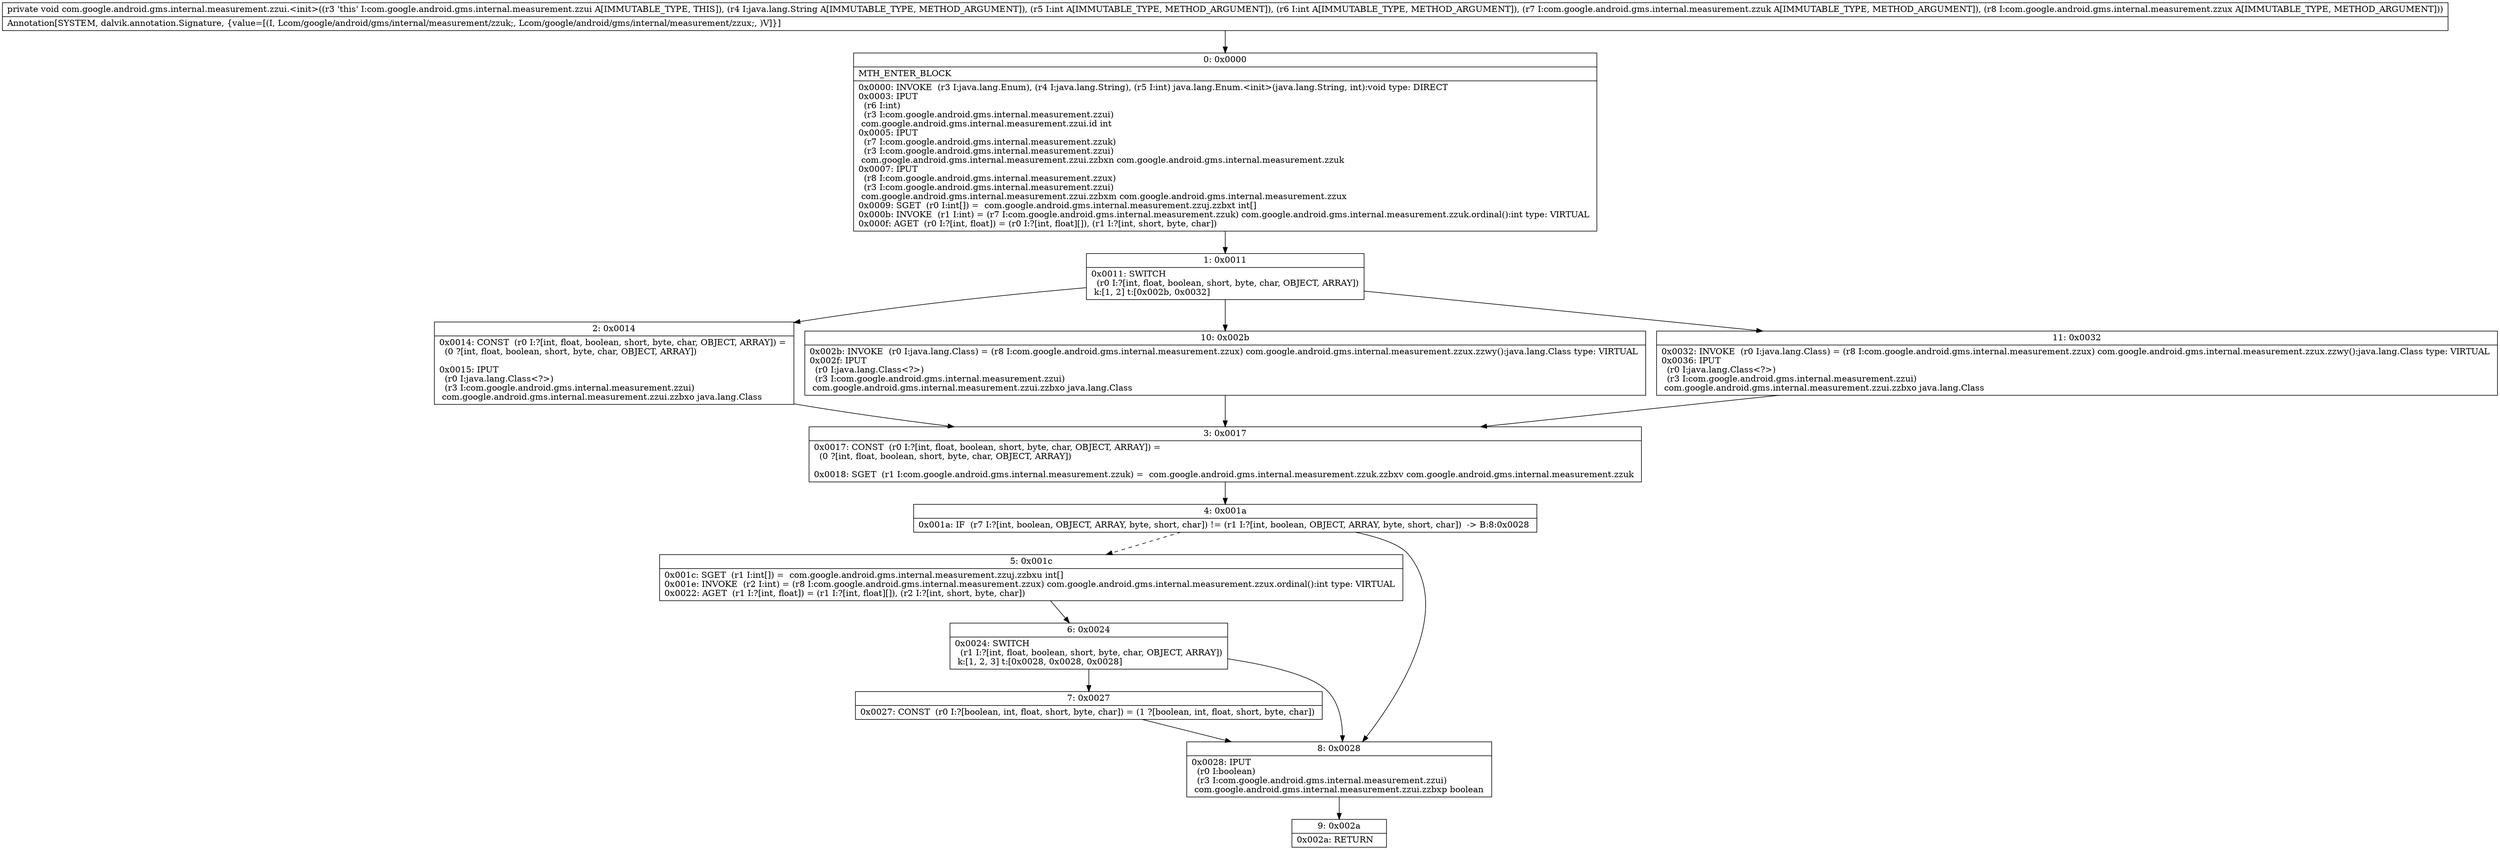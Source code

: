 digraph "CFG forcom.google.android.gms.internal.measurement.zzui.\<init\>(Ljava\/lang\/String;IILcom\/google\/android\/gms\/internal\/measurement\/zzuk;Lcom\/google\/android\/gms\/internal\/measurement\/zzux;)V" {
Node_0 [shape=record,label="{0\:\ 0x0000|MTH_ENTER_BLOCK\l|0x0000: INVOKE  (r3 I:java.lang.Enum), (r4 I:java.lang.String), (r5 I:int) java.lang.Enum.\<init\>(java.lang.String, int):void type: DIRECT \l0x0003: IPUT  \l  (r6 I:int)\l  (r3 I:com.google.android.gms.internal.measurement.zzui)\l com.google.android.gms.internal.measurement.zzui.id int \l0x0005: IPUT  \l  (r7 I:com.google.android.gms.internal.measurement.zzuk)\l  (r3 I:com.google.android.gms.internal.measurement.zzui)\l com.google.android.gms.internal.measurement.zzui.zzbxn com.google.android.gms.internal.measurement.zzuk \l0x0007: IPUT  \l  (r8 I:com.google.android.gms.internal.measurement.zzux)\l  (r3 I:com.google.android.gms.internal.measurement.zzui)\l com.google.android.gms.internal.measurement.zzui.zzbxm com.google.android.gms.internal.measurement.zzux \l0x0009: SGET  (r0 I:int[]) =  com.google.android.gms.internal.measurement.zzuj.zzbxt int[] \l0x000b: INVOKE  (r1 I:int) = (r7 I:com.google.android.gms.internal.measurement.zzuk) com.google.android.gms.internal.measurement.zzuk.ordinal():int type: VIRTUAL \l0x000f: AGET  (r0 I:?[int, float]) = (r0 I:?[int, float][]), (r1 I:?[int, short, byte, char]) \l}"];
Node_1 [shape=record,label="{1\:\ 0x0011|0x0011: SWITCH  \l  (r0 I:?[int, float, boolean, short, byte, char, OBJECT, ARRAY])\l k:[1, 2] t:[0x002b, 0x0032] \l}"];
Node_2 [shape=record,label="{2\:\ 0x0014|0x0014: CONST  (r0 I:?[int, float, boolean, short, byte, char, OBJECT, ARRAY]) = \l  (0 ?[int, float, boolean, short, byte, char, OBJECT, ARRAY])\l \l0x0015: IPUT  \l  (r0 I:java.lang.Class\<?\>)\l  (r3 I:com.google.android.gms.internal.measurement.zzui)\l com.google.android.gms.internal.measurement.zzui.zzbxo java.lang.Class \l}"];
Node_3 [shape=record,label="{3\:\ 0x0017|0x0017: CONST  (r0 I:?[int, float, boolean, short, byte, char, OBJECT, ARRAY]) = \l  (0 ?[int, float, boolean, short, byte, char, OBJECT, ARRAY])\l \l0x0018: SGET  (r1 I:com.google.android.gms.internal.measurement.zzuk) =  com.google.android.gms.internal.measurement.zzuk.zzbxv com.google.android.gms.internal.measurement.zzuk \l}"];
Node_4 [shape=record,label="{4\:\ 0x001a|0x001a: IF  (r7 I:?[int, boolean, OBJECT, ARRAY, byte, short, char]) != (r1 I:?[int, boolean, OBJECT, ARRAY, byte, short, char])  \-\> B:8:0x0028 \l}"];
Node_5 [shape=record,label="{5\:\ 0x001c|0x001c: SGET  (r1 I:int[]) =  com.google.android.gms.internal.measurement.zzuj.zzbxu int[] \l0x001e: INVOKE  (r2 I:int) = (r8 I:com.google.android.gms.internal.measurement.zzux) com.google.android.gms.internal.measurement.zzux.ordinal():int type: VIRTUAL \l0x0022: AGET  (r1 I:?[int, float]) = (r1 I:?[int, float][]), (r2 I:?[int, short, byte, char]) \l}"];
Node_6 [shape=record,label="{6\:\ 0x0024|0x0024: SWITCH  \l  (r1 I:?[int, float, boolean, short, byte, char, OBJECT, ARRAY])\l k:[1, 2, 3] t:[0x0028, 0x0028, 0x0028] \l}"];
Node_7 [shape=record,label="{7\:\ 0x0027|0x0027: CONST  (r0 I:?[boolean, int, float, short, byte, char]) = (1 ?[boolean, int, float, short, byte, char]) \l}"];
Node_8 [shape=record,label="{8\:\ 0x0028|0x0028: IPUT  \l  (r0 I:boolean)\l  (r3 I:com.google.android.gms.internal.measurement.zzui)\l com.google.android.gms.internal.measurement.zzui.zzbxp boolean \l}"];
Node_9 [shape=record,label="{9\:\ 0x002a|0x002a: RETURN   \l}"];
Node_10 [shape=record,label="{10\:\ 0x002b|0x002b: INVOKE  (r0 I:java.lang.Class) = (r8 I:com.google.android.gms.internal.measurement.zzux) com.google.android.gms.internal.measurement.zzux.zzwy():java.lang.Class type: VIRTUAL \l0x002f: IPUT  \l  (r0 I:java.lang.Class\<?\>)\l  (r3 I:com.google.android.gms.internal.measurement.zzui)\l com.google.android.gms.internal.measurement.zzui.zzbxo java.lang.Class \l}"];
Node_11 [shape=record,label="{11\:\ 0x0032|0x0032: INVOKE  (r0 I:java.lang.Class) = (r8 I:com.google.android.gms.internal.measurement.zzux) com.google.android.gms.internal.measurement.zzux.zzwy():java.lang.Class type: VIRTUAL \l0x0036: IPUT  \l  (r0 I:java.lang.Class\<?\>)\l  (r3 I:com.google.android.gms.internal.measurement.zzui)\l com.google.android.gms.internal.measurement.zzui.zzbxo java.lang.Class \l}"];
MethodNode[shape=record,label="{private void com.google.android.gms.internal.measurement.zzui.\<init\>((r3 'this' I:com.google.android.gms.internal.measurement.zzui A[IMMUTABLE_TYPE, THIS]), (r4 I:java.lang.String A[IMMUTABLE_TYPE, METHOD_ARGUMENT]), (r5 I:int A[IMMUTABLE_TYPE, METHOD_ARGUMENT]), (r6 I:int A[IMMUTABLE_TYPE, METHOD_ARGUMENT]), (r7 I:com.google.android.gms.internal.measurement.zzuk A[IMMUTABLE_TYPE, METHOD_ARGUMENT]), (r8 I:com.google.android.gms.internal.measurement.zzux A[IMMUTABLE_TYPE, METHOD_ARGUMENT]))  | Annotation[SYSTEM, dalvik.annotation.Signature, \{value=[(I, Lcom\/google\/android\/gms\/internal\/measurement\/zzuk;, Lcom\/google\/android\/gms\/internal\/measurement\/zzux;, )V]\}]\l}"];
MethodNode -> Node_0;
Node_0 -> Node_1;
Node_1 -> Node_2;
Node_1 -> Node_10;
Node_1 -> Node_11;
Node_2 -> Node_3;
Node_3 -> Node_4;
Node_4 -> Node_5[style=dashed];
Node_4 -> Node_8;
Node_5 -> Node_6;
Node_6 -> Node_7;
Node_6 -> Node_8;
Node_7 -> Node_8;
Node_8 -> Node_9;
Node_10 -> Node_3;
Node_11 -> Node_3;
}

